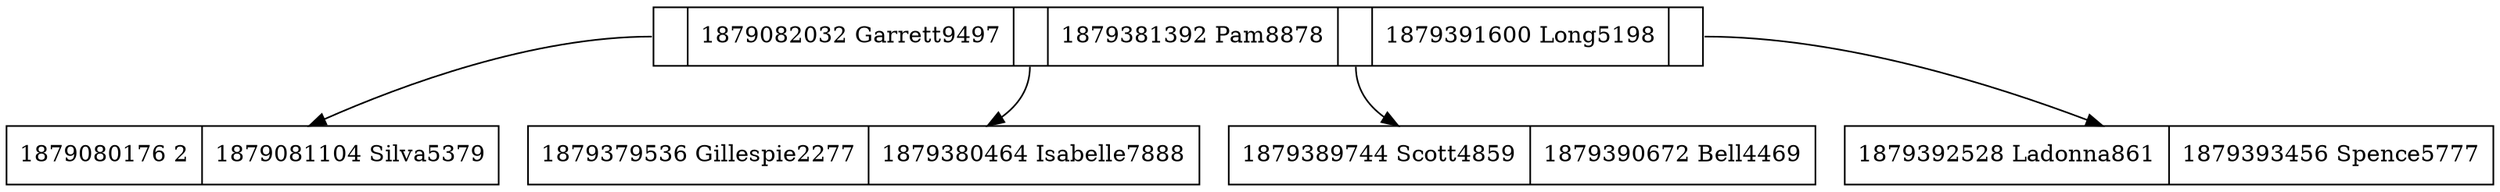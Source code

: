 digraph G {
node[shape=record]
		//Agregar Nodos Rama
R0x7f8070008430[label="<C1>|1879082032 
 Garrett9497|<C2>|1879381392 
 Pam8878|<C3>|1879391600 
 Long5198|<C4>"];
R0x7f8070007cf0[label="1879080176 
 2|1879081104 
 Silva5379"];
R0x7f8070050e50[label="1879379536 
 Gillespie2277|1879380464 
 Isabelle7888"];
R0x7f8070053630[label="1879389744 
 Scott4859|1879390672 
 Bell4469"];
R0x7f8070054110[label="1879392528 
 Ladonna861|1879393456 
 Spence5777"];
		//Agregar conexiones
R0x7f8070008430:C1->R0x7f8070007cf0;
R0x7f8070008430:C2->R0x7f8070050e50;
R0x7f8070008430:C3->R0x7f8070053630;
R0x7f8070008430:C4->R0x7f8070054110;
}